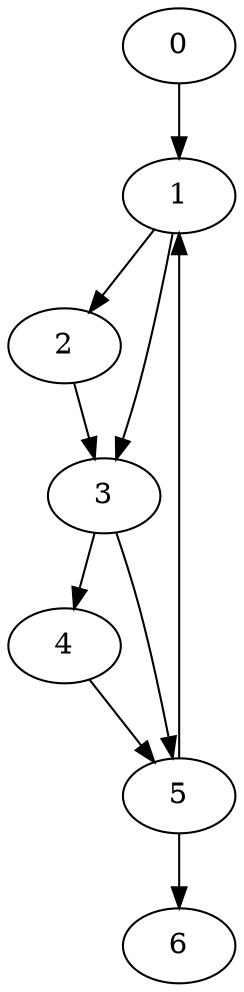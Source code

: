 digraph {
	0
	1
	2
	3
	4
	5
	6
	3 -> 5
	4 -> 5
	5 -> 6
	0 -> 1
	5 -> 1
	1 -> 2
	1 -> 3
	2 -> 3
	3 -> 4
}
